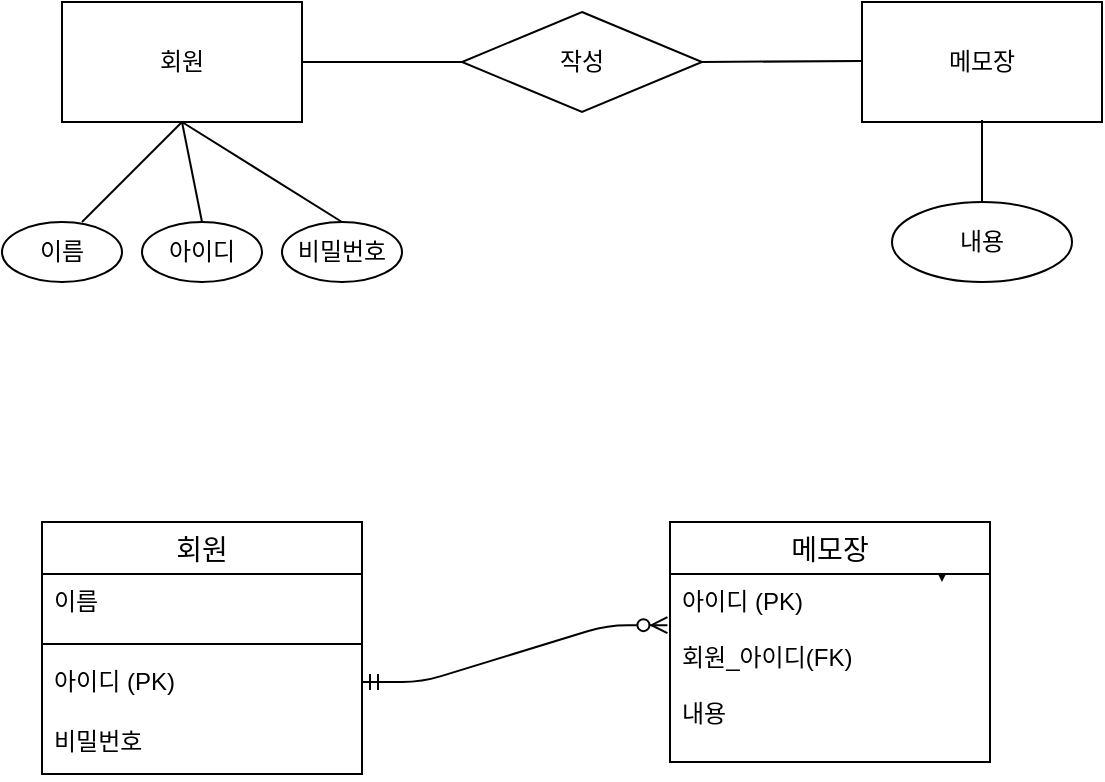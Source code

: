 <mxfile version="14.2.9" type="github"><diagram id="Mpz-x0Mbxpjrk0HAg_sO" name="Page-1"><mxGraphModel dx="766" dy="332" grid="1" gridSize="10" guides="1" tooltips="1" connect="1" arrows="1" fold="1" page="1" pageScale="1" pageWidth="827" pageHeight="1169" math="0" shadow="0"><root><mxCell id="0"/><mxCell id="1" parent="0"/><mxCell id="Exlst3_WBQFleAHpTCWw-1" value="회원" style="rounded=0;whiteSpace=wrap;html=1;" parent="1" vertex="1"><mxGeometry x="30" y="190" width="120" height="60" as="geometry"/></mxCell><mxCell id="Exlst3_WBQFleAHpTCWw-2" value="" style="endArrow=none;html=1;exitX=0.5;exitY=1;exitDx=0;exitDy=0;" parent="1" source="Exlst3_WBQFleAHpTCWw-1" edge="1"><mxGeometry width="50" height="50" relative="1" as="geometry"><mxPoint x="150" y="220" as="sourcePoint"/><mxPoint x="40" y="300" as="targetPoint"/></mxGeometry></mxCell><mxCell id="Exlst3_WBQFleAHpTCWw-4" value="" style="endArrow=none;html=1;exitX=0.5;exitY=1;exitDx=0;exitDy=0;entryX=0.5;entryY=0;entryDx=0;entryDy=0;" parent="1" source="Exlst3_WBQFleAHpTCWw-1" target="Exlst3_WBQFleAHpTCWw-10" edge="1"><mxGeometry width="50" height="50" relative="1" as="geometry"><mxPoint x="160" y="230" as="sourcePoint"/><mxPoint x="80" y="300" as="targetPoint"/></mxGeometry></mxCell><mxCell id="Exlst3_WBQFleAHpTCWw-5" value="이름" style="ellipse;whiteSpace=wrap;html=1;" parent="1" vertex="1"><mxGeometry y="300" width="60" height="30" as="geometry"/></mxCell><mxCell id="Exlst3_WBQFleAHpTCWw-6" value="내용" style="ellipse;whiteSpace=wrap;html=1;" parent="1" vertex="1"><mxGeometry x="445" y="290" width="90" height="40" as="geometry"/></mxCell><mxCell id="Exlst3_WBQFleAHpTCWw-9" value="" style="endArrow=none;html=1;exitX=0.5;exitY=1;exitDx=0;exitDy=0;entryX=0.5;entryY=0;entryDx=0;entryDy=0;" parent="1" source="Exlst3_WBQFleAHpTCWw-1" target="Exlst3_WBQFleAHpTCWw-11" edge="1"><mxGeometry width="50" height="50" relative="1" as="geometry"><mxPoint x="100" y="260" as="sourcePoint"/><mxPoint x="150" y="300" as="targetPoint"/></mxGeometry></mxCell><mxCell id="Exlst3_WBQFleAHpTCWw-10" value="아이디" style="ellipse;whiteSpace=wrap;html=1;" parent="1" vertex="1"><mxGeometry x="70" y="300" width="60" height="30" as="geometry"/></mxCell><mxCell id="Exlst3_WBQFleAHpTCWw-11" value="비밀번호" style="ellipse;whiteSpace=wrap;html=1;" parent="1" vertex="1"><mxGeometry x="140" y="300" width="60" height="30" as="geometry"/></mxCell><mxCell id="Exlst3_WBQFleAHpTCWw-12" value="메모장" style="rounded=0;whiteSpace=wrap;html=1;" parent="1" vertex="1"><mxGeometry x="430" y="190" width="120" height="60" as="geometry"/></mxCell><mxCell id="Exlst3_WBQFleAHpTCWw-13" value="작성" style="rhombus;whiteSpace=wrap;html=1;" parent="1" vertex="1"><mxGeometry x="230" y="195" width="120" height="50" as="geometry"/></mxCell><mxCell id="Exlst3_WBQFleAHpTCWw-14" value="" style="endArrow=none;html=1;exitX=1;exitY=0.5;exitDx=0;exitDy=0;entryX=0;entryY=0.5;entryDx=0;entryDy=0;" parent="1" source="Exlst3_WBQFleAHpTCWw-1" target="Exlst3_WBQFleAHpTCWw-13" edge="1"><mxGeometry width="50" height="50" relative="1" as="geometry"><mxPoint x="500" y="340" as="sourcePoint"/><mxPoint x="550" y="290" as="targetPoint"/></mxGeometry></mxCell><mxCell id="Exlst3_WBQFleAHpTCWw-15" value="" style="endArrow=none;html=1;exitX=1;exitY=0.5;exitDx=0;exitDy=0;entryX=0;entryY=0.5;entryDx=0;entryDy=0;" parent="1" source="Exlst3_WBQFleAHpTCWw-13" edge="1"><mxGeometry width="50" height="50" relative="1" as="geometry"><mxPoint x="350" y="219.5" as="sourcePoint"/><mxPoint x="430" y="219.5" as="targetPoint"/></mxGeometry></mxCell><mxCell id="Exlst3_WBQFleAHpTCWw-16" value="" style="endArrow=none;html=1;exitX=1;exitY=0.5;exitDx=0;exitDy=0;entryX=0.5;entryY=0;entryDx=0;entryDy=0;" parent="1" target="Exlst3_WBQFleAHpTCWw-6" edge="1"><mxGeometry width="50" height="50" relative="1" as="geometry"><mxPoint x="490" y="249" as="sourcePoint"/><mxPoint x="570" y="249" as="targetPoint"/></mxGeometry></mxCell><mxCell id="Exlst3_WBQFleAHpTCWw-17" value="회원" style="swimlane;fontStyle=0;childLayout=stackLayout;horizontal=1;startSize=26;horizontalStack=0;resizeParent=1;resizeParentMax=0;resizeLast=0;collapsible=1;marginBottom=0;align=center;fontSize=14;" parent="1" vertex="1"><mxGeometry x="20" y="450" width="160" height="126" as="geometry"/></mxCell><mxCell id="Exlst3_WBQFleAHpTCWw-18" value="이름" style="text;strokeColor=none;fillColor=none;spacingLeft=4;spacingRight=4;overflow=hidden;rotatable=0;points=[[0,0.5],[1,0.5]];portConstraint=eastwest;fontSize=12;" parent="Exlst3_WBQFleAHpTCWw-17" vertex="1"><mxGeometry y="26" width="160" height="30" as="geometry"/></mxCell><mxCell id="Exlst3_WBQFleAHpTCWw-21" value="" style="line;strokeWidth=1;rotatable=0;dashed=0;labelPosition=right;align=left;verticalAlign=middle;spacingTop=0;spacingLeft=6;points=[];portConstraint=eastwest;" parent="Exlst3_WBQFleAHpTCWw-17" vertex="1"><mxGeometry y="56" width="160" height="10" as="geometry"/></mxCell><mxCell id="Exlst3_WBQFleAHpTCWw-19" value="아이디 (PK)" style="text;strokeColor=none;fillColor=none;spacingLeft=4;spacingRight=4;overflow=hidden;rotatable=0;points=[[0,0.5],[1,0.5]];portConstraint=eastwest;fontSize=12;" parent="Exlst3_WBQFleAHpTCWw-17" vertex="1"><mxGeometry y="66" width="160" height="30" as="geometry"/></mxCell><mxCell id="Exlst3_WBQFleAHpTCWw-20" value="비밀번호" style="text;strokeColor=none;fillColor=none;spacingLeft=4;spacingRight=4;overflow=hidden;rotatable=0;points=[[0,0.5],[1,0.5]];portConstraint=eastwest;fontSize=12;" parent="Exlst3_WBQFleAHpTCWw-17" vertex="1"><mxGeometry y="96" width="160" height="30" as="geometry"/></mxCell><mxCell id="Exlst3_WBQFleAHpTCWw-27" style="edgeStyle=orthogonalEdgeStyle;rounded=0;orthogonalLoop=1;jettySize=auto;html=1;exitX=0.75;exitY=0;exitDx=0;exitDy=0;" parent="1" source="Exlst3_WBQFleAHpTCWw-22" edge="1"><mxGeometry relative="1" as="geometry"><mxPoint x="470" y="480" as="targetPoint"/></mxGeometry></mxCell><mxCell id="Exlst3_WBQFleAHpTCWw-22" value="메모장" style="swimlane;fontStyle=0;childLayout=stackLayout;horizontal=1;startSize=26;horizontalStack=0;resizeParent=1;resizeParentMax=0;resizeLast=0;collapsible=1;marginBottom=0;align=center;fontSize=14;" parent="1" vertex="1"><mxGeometry x="334" y="450" width="160" height="120" as="geometry"/></mxCell><mxCell id="Exlst3_WBQFleAHpTCWw-23" value="아이디 (PK)&#10;&#10;회원_아이디(FK)&#10;&#10;내용&#10;" style="text;strokeColor=none;fillColor=none;spacingLeft=4;spacingRight=4;overflow=hidden;rotatable=0;points=[[0,0.5],[1,0.5]];portConstraint=eastwest;fontSize=12;" parent="Exlst3_WBQFleAHpTCWw-22" vertex="1"><mxGeometry y="26" width="160" height="94" as="geometry"/></mxCell><mxCell id="Exlst3_WBQFleAHpTCWw-31" value="" style="edgeStyle=entityRelationEdgeStyle;fontSize=12;html=1;endArrow=ERzeroToMany;startArrow=ERmandOne;entryX=-0.008;entryY=0.272;entryDx=0;entryDy=0;entryPerimeter=0;" parent="1" target="Exlst3_WBQFleAHpTCWw-23" edge="1"><mxGeometry width="100" height="100" relative="1" as="geometry"><mxPoint x="180" y="530" as="sourcePoint"/><mxPoint x="280" y="430" as="targetPoint"/></mxGeometry></mxCell></root></mxGraphModel></diagram></mxfile>